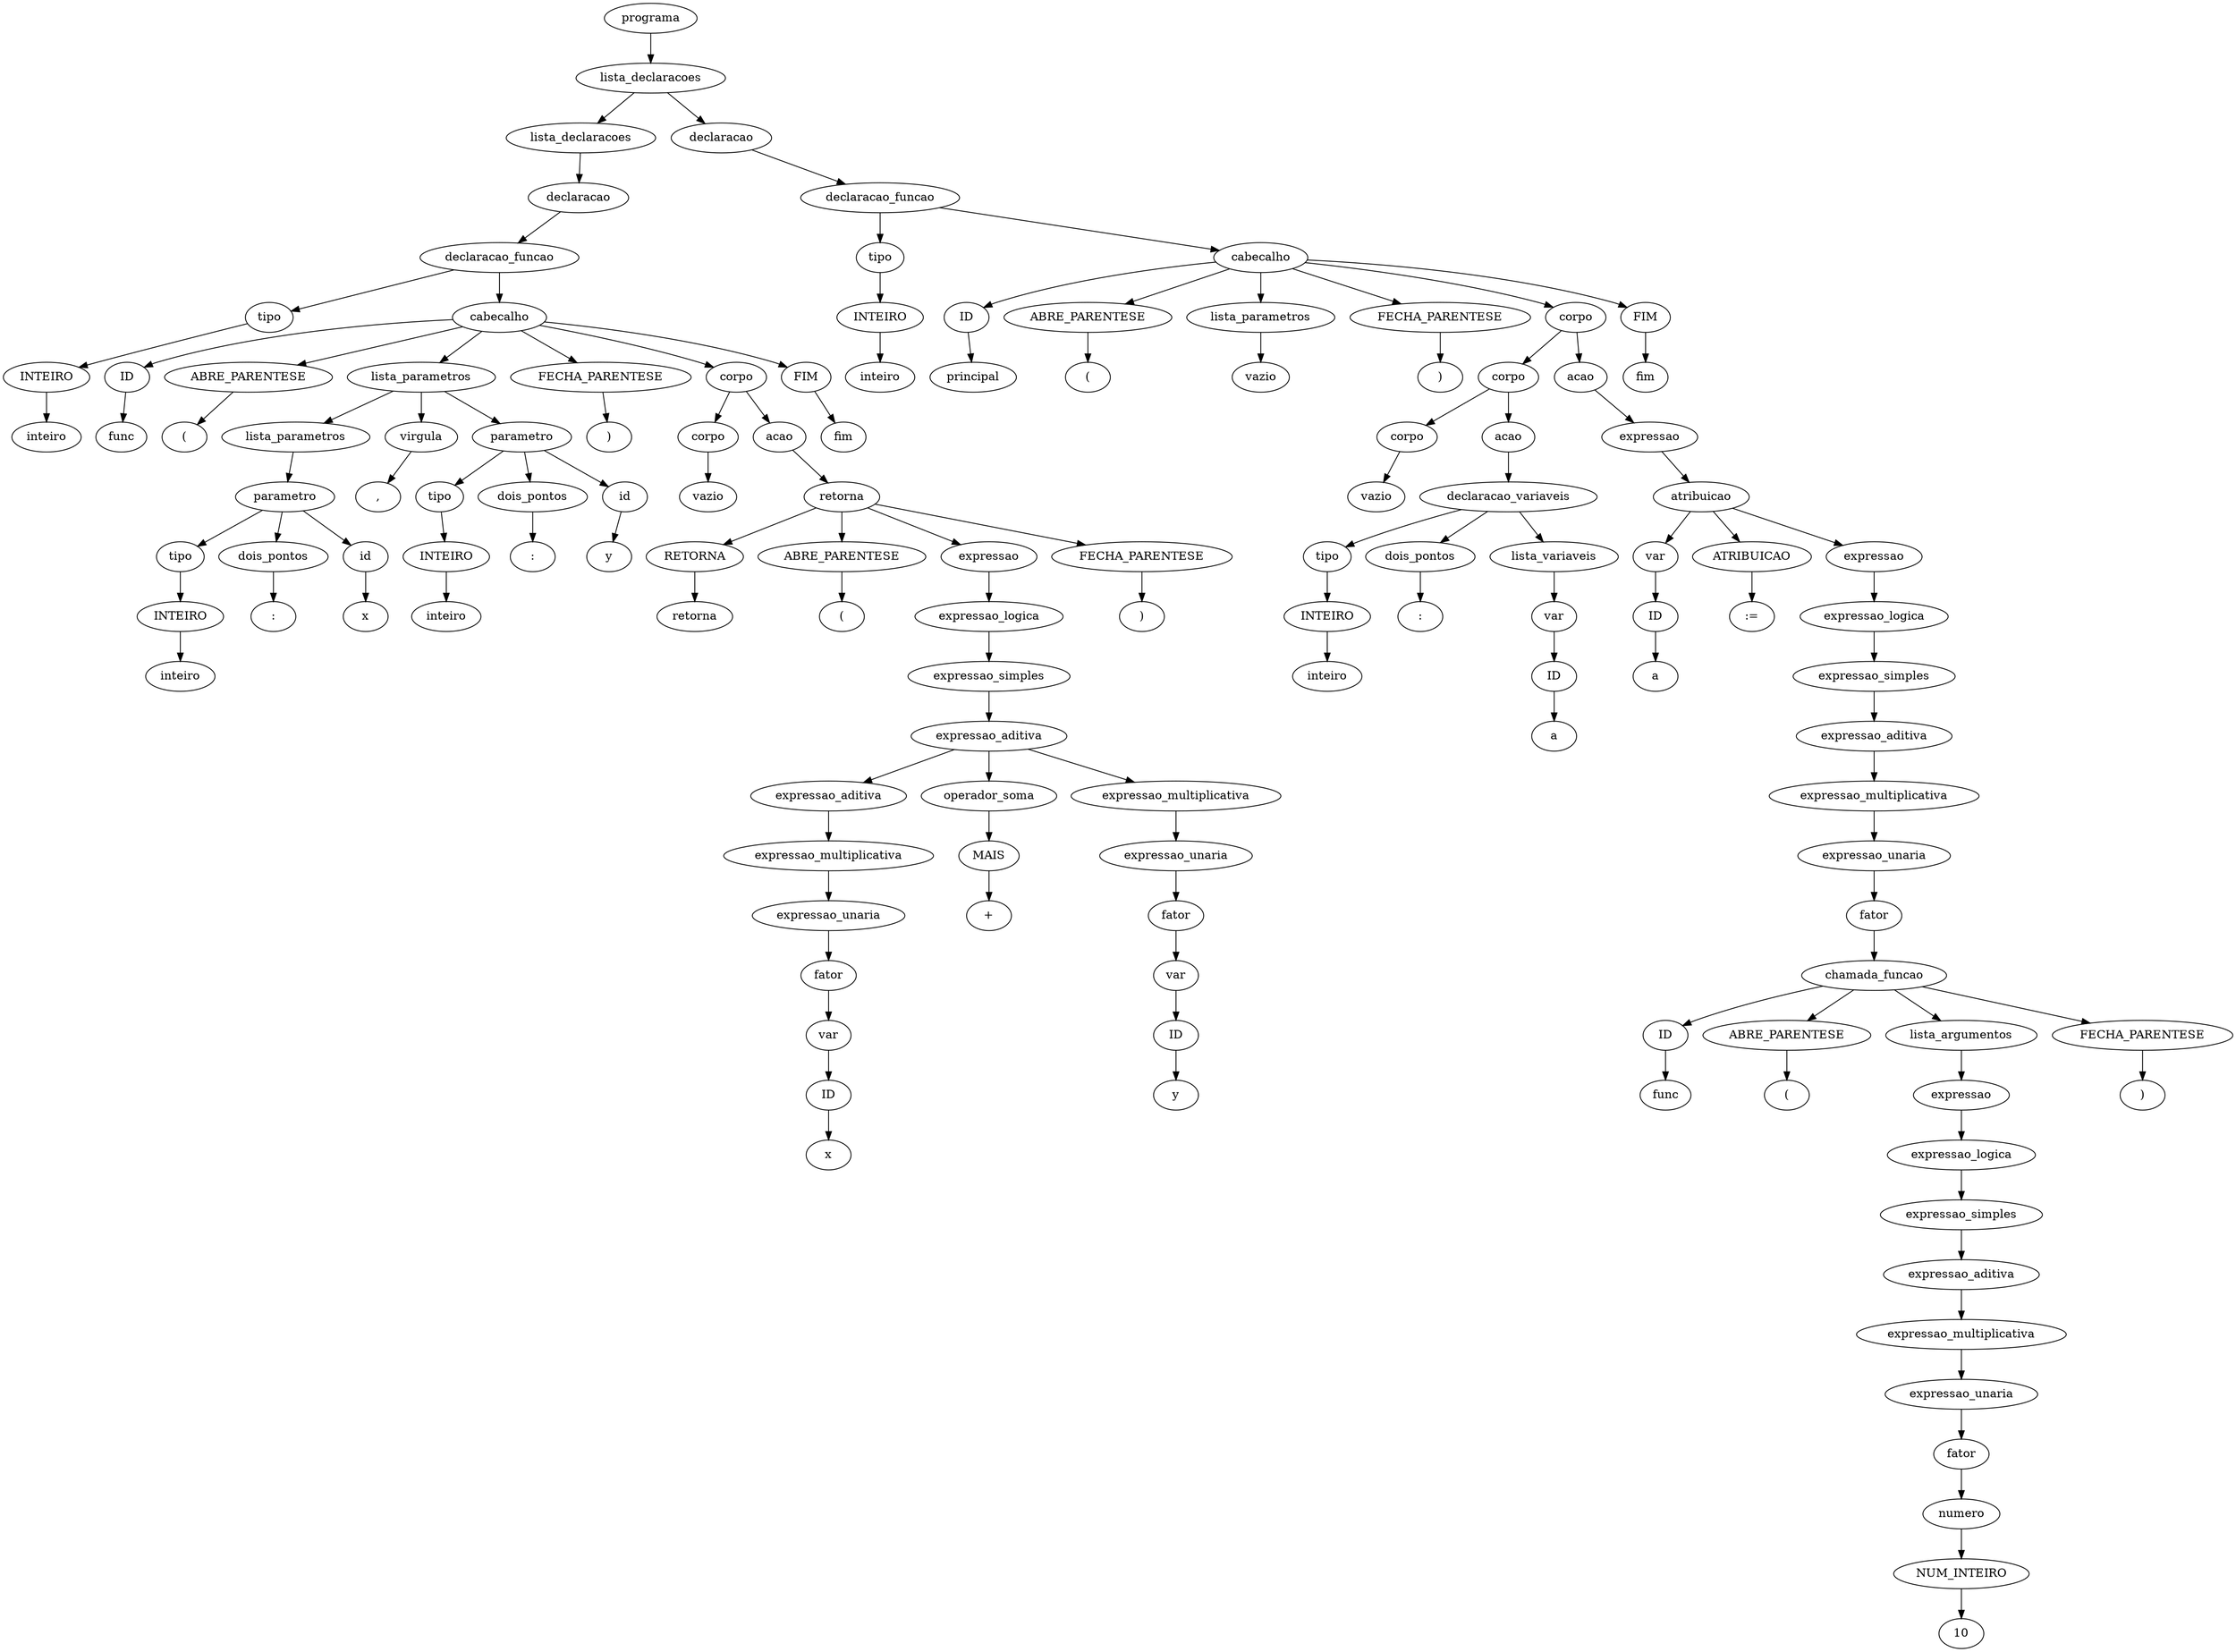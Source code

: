 digraph tree {
    "0x7f0d0d51c4c0" [label="programa"];
    "0x7f0d0d51caf0" [label="lista_declaracoes"];
    "0x7f0d0d51cfa0" [label="lista_declaracoes"];
    "0x7f0d0d51c1c0" [label="declaracao"];
    "0x7f0d0d51c970" [label="declaracao_funcao"];
    "0x7f0d0d51c6a0" [label="tipo"];
    "0x7f0d0d51c5b0" [label="INTEIRO"];
    "0x7f0d0d51c250" [label="inteiro"];
    "0x7f0d0d51c820" [label="cabecalho"];
    "0x7f0d0d53b2e0" [label="ID"];
    "0x7f0d0d53b310" [label="func"];
    "0x7f0d0d53b100" [label="ABRE_PARENTESE"];
    "0x7f0d0d53b1c0" [label="("];
    "0x7f0d0d51c730" [label="lista_parametros"];
    "0x7f0d0d51c040" [label="lista_parametros"];
    "0x7f0d0d51c610" [label="parametro"];
    "0x7f0d0d51c2b0" [label="tipo"];
    "0x7f0d0d51c4f0" [label="INTEIRO"];
    "0x7f0d0d51c760" [label="inteiro"];
    "0x7f0d0d51c340" [label="dois_pontos"];
    "0x7f0d0d51c8b0" [label=":"];
    "0x7f0d0d51c8e0" [label="id"];
    "0x7f0d0d51c910" [label="x"];
    "0x7f0d0d51c9a0" [label="virgula"];
    "0x7f0d0d51c7c0" [label=","];
    "0x7f0d0d51c580" [label="parametro"];
    "0x7f0d0d51c790" [label="tipo"];
    "0x7f0d0d51c880" [label="INTEIRO"];
    "0x7f0d0d51c9d0" [label="inteiro"];
    "0x7f0d0d51c700" [label="dois_pontos"];
    "0x7f0d0d51cb20" [label=":"];
    "0x7f0d0d51cb50" [label="id"];
    "0x7f0d0d51cb80" [label="y"];
    "0x7f0d0d53b0a0" [label="FECHA_PARENTESE"];
    "0x7f0d0d53b340" [label=")"];
    "0x7f0d0d51cc40" [label="corpo"];
    "0x7f0d0d51c850" [label="corpo"];
    "0x7f0d0d51c940" [label="vazio"];
    "0x7f0d0d51cc10" [label="acao"];
    "0x7f0d0d51ce50" [label="retorna"];
    "0x7f0d0d51cdf0" [label="RETORNA"];
    "0x7f0d0d53b1f0" [label="retorna"];
    "0x7f0d0d53b220" [label="ABRE_PARENTESE"];
    "0x7f0d0d53b250" [label="("];
    "0x7f0d0d53b0d0" [label="expressao"];
    "0x7f0d0d51cee0" [label="expressao_logica"];
    "0x7f0d0d51cdc0" [label="expressao_simples"];
    "0x7f0d0d51ceb0" [label="expressao_aditiva"];
    "0x7f0d0d51cca0" [label="expressao_aditiva"];
    "0x7f0d0d51cd90" [label="expressao_multiplicativa"];
    "0x7f0d0d51ca00" [label="expressao_unaria"];
    "0x7f0d0d51cc70" [label="fator"];
    "0x7f0d0d51c7f0" [label="var"];
    "0x7f0d0d51ca60" [label="ID"];
    "0x7f0d0d51cd60" [label="x"];
    "0x7f0d0d51cf10" [label="operador_soma"];
    "0x7f0d0d51cd30" [label="MAIS"];
    "0x7f0d0d51ce20" [label="+"];
    "0x7f0d0d53b070" [label="expressao_multiplicativa"];
    "0x7f0d0d51cf40" [label="expressao_unaria"];
    "0x7f0d0d51ce80" [label="fator"];
    "0x7f0d0d51ccd0" [label="var"];
    "0x7f0d0d51cd00" [label="ID"];
    "0x7f0d0d53b040" [label="y"];
    "0x7f0d0d53b280" [label="FECHA_PARENTESE"];
    "0x7f0d0d53b2b0" [label=")"];
    "0x7f0d0d53b370" [label="FIM"];
    "0x7f0d0d53b3a0" [label="fim"];
    "0x7f0d0d51c2e0" [label="declaracao"];
    "0x7f0d0d51c460" [label="declaracao_funcao"];
    "0x7f0d0d51c640" [label="tipo"];
    "0x7f0d0d51c5e0" [label="INTEIRO"];
    "0x7f0d0d51cbe0" [label="inteiro"];
    "0x7f0d0d53b580" [label="cabecalho"];
    "0x7f0d0d53b7c0" [label="ID"];
    "0x7f0d0d53b5b0" [label="principal"];
    "0x7f0d0d53bf10" [label="ABRE_PARENTESE"];
    "0x7f0d0d53bf40" [label="("];
    "0x7f0d0d53b190" [label="lista_parametros"];
    "0x7f0d0d51cf70" [label="vazio"];
    "0x7f0d0d53bf70" [label="FECHA_PARENTESE"];
    "0x7f0d0d53bfa0" [label=")"];
    "0x7f0d0d53be80" [label="corpo"];
    "0x7f0d0d53b6a0" [label="corpo"];
    "0x7f0d0d53b520" [label="corpo"];
    "0x7f0d0d51ca90" [label="vazio"];
    "0x7f0d0d53b550" [label="acao"];
    "0x7f0d0d53b640" [label="declaracao_variaveis"];
    "0x7f0d0d53b130" [label="tipo"];
    "0x7f0d0d53b490" [label="INTEIRO"];
    "0x7f0d0d53b610" [label="inteiro"];
    "0x7f0d0d53b700" [label="dois_pontos"];
    "0x7f0d0d53b820" [label=":"];
    "0x7f0d0d53b670" [label="lista_variaveis"];
    "0x7f0d0d53b4c0" [label="var"];
    "0x7f0d0d53b460" [label="ID"];
    "0x7f0d0d53b760" [label="a"];
    "0x7f0d0d53bb80" [label="acao"];
    "0x7f0d0d53b7f0" [label="expressao"];
    "0x7f0d0d53b910" [label="atribuicao"];
    "0x7f0d0d53b430" [label="var"];
    "0x7f0d0d53b4f0" [label="ID"];
    "0x7f0d0d53b850" [label="a"];
    "0x7f0d0d53bc10" [label="ATRIBUICAO"];
    "0x7f0d0d53be50" [label=":="];
    "0x7f0d0d53b8e0" [label="expressao"];
    "0x7f0d0d53be20" [label="expressao_logica"];
    "0x7f0d0d53bc70" [label="expressao_simples"];
    "0x7f0d0d53b8b0" [label="expressao_aditiva"];
    "0x7f0d0d53bdf0" [label="expressao_multiplicativa"];
    "0x7f0d0d53bbb0" [label="expressao_unaria"];
    "0x7f0d0d53bcd0" [label="fator"];
    "0x7f0d0d53bb50" [label="chamada_funcao"];
    "0x7f0d0d53bbe0" [label="ID"];
    "0x7f0d0d53bd00" [label="func"];
    "0x7f0d0d53bd30" [label="ABRE_PARENTESE"];
    "0x7f0d0d53bd60" [label="("];
    "0x7f0d0d53bb20" [label="lista_argumentos"];
    "0x7f0d0d53baf0" [label="expressao"];
    "0x7f0d0d53bac0" [label="expressao_logica"];
    "0x7f0d0d53ba30" [label="expressao_simples"];
    "0x7f0d0d53b9a0" [label="expressao_aditiva"];
    "0x7f0d0d53ba90" [label="expressao_multiplicativa"];
    "0x7f0d0d53b880" [label="expressao_unaria"];
    "0x7f0d0d53b970" [label="fator"];
    "0x7f0d0d53b730" [label="numero"];
    "0x7f0d0d53b6d0" [label="NUM_INTEIRO"];
    "0x7f0d0d53ba60" [label="10"];
    "0x7f0d0d53bd90" [label="FECHA_PARENTESE"];
    "0x7f0d0d53bdc0" [label=")"];
    "0x7f0d0d53bfd0" [label="FIM"];
    "0x7f0d0d4ca040" [label="fim"];
    "0x7f0d0d51c4c0" -> "0x7f0d0d51caf0";
    "0x7f0d0d51caf0" -> "0x7f0d0d51cfa0";
    "0x7f0d0d51caf0" -> "0x7f0d0d51c2e0";
    "0x7f0d0d51cfa0" -> "0x7f0d0d51c1c0";
    "0x7f0d0d51c1c0" -> "0x7f0d0d51c970";
    "0x7f0d0d51c970" -> "0x7f0d0d51c6a0";
    "0x7f0d0d51c970" -> "0x7f0d0d51c820";
    "0x7f0d0d51c6a0" -> "0x7f0d0d51c5b0";
    "0x7f0d0d51c5b0" -> "0x7f0d0d51c250";
    "0x7f0d0d51c820" -> "0x7f0d0d53b2e0";
    "0x7f0d0d51c820" -> "0x7f0d0d53b100";
    "0x7f0d0d51c820" -> "0x7f0d0d51c730";
    "0x7f0d0d51c820" -> "0x7f0d0d53b0a0";
    "0x7f0d0d51c820" -> "0x7f0d0d51cc40";
    "0x7f0d0d51c820" -> "0x7f0d0d53b370";
    "0x7f0d0d53b2e0" -> "0x7f0d0d53b310";
    "0x7f0d0d53b100" -> "0x7f0d0d53b1c0";
    "0x7f0d0d51c730" -> "0x7f0d0d51c040";
    "0x7f0d0d51c730" -> "0x7f0d0d51c9a0";
    "0x7f0d0d51c730" -> "0x7f0d0d51c580";
    "0x7f0d0d51c040" -> "0x7f0d0d51c610";
    "0x7f0d0d51c610" -> "0x7f0d0d51c2b0";
    "0x7f0d0d51c610" -> "0x7f0d0d51c340";
    "0x7f0d0d51c610" -> "0x7f0d0d51c8e0";
    "0x7f0d0d51c2b0" -> "0x7f0d0d51c4f0";
    "0x7f0d0d51c4f0" -> "0x7f0d0d51c760";
    "0x7f0d0d51c340" -> "0x7f0d0d51c8b0";
    "0x7f0d0d51c8e0" -> "0x7f0d0d51c910";
    "0x7f0d0d51c9a0" -> "0x7f0d0d51c7c0";
    "0x7f0d0d51c580" -> "0x7f0d0d51c790";
    "0x7f0d0d51c580" -> "0x7f0d0d51c700";
    "0x7f0d0d51c580" -> "0x7f0d0d51cb50";
    "0x7f0d0d51c790" -> "0x7f0d0d51c880";
    "0x7f0d0d51c880" -> "0x7f0d0d51c9d0";
    "0x7f0d0d51c700" -> "0x7f0d0d51cb20";
    "0x7f0d0d51cb50" -> "0x7f0d0d51cb80";
    "0x7f0d0d53b0a0" -> "0x7f0d0d53b340";
    "0x7f0d0d51cc40" -> "0x7f0d0d51c850";
    "0x7f0d0d51cc40" -> "0x7f0d0d51cc10";
    "0x7f0d0d51c850" -> "0x7f0d0d51c940";
    "0x7f0d0d51cc10" -> "0x7f0d0d51ce50";
    "0x7f0d0d51ce50" -> "0x7f0d0d51cdf0";
    "0x7f0d0d51ce50" -> "0x7f0d0d53b220";
    "0x7f0d0d51ce50" -> "0x7f0d0d53b0d0";
    "0x7f0d0d51ce50" -> "0x7f0d0d53b280";
    "0x7f0d0d51cdf0" -> "0x7f0d0d53b1f0";
    "0x7f0d0d53b220" -> "0x7f0d0d53b250";
    "0x7f0d0d53b0d0" -> "0x7f0d0d51cee0";
    "0x7f0d0d51cee0" -> "0x7f0d0d51cdc0";
    "0x7f0d0d51cdc0" -> "0x7f0d0d51ceb0";
    "0x7f0d0d51ceb0" -> "0x7f0d0d51cca0";
    "0x7f0d0d51ceb0" -> "0x7f0d0d51cf10";
    "0x7f0d0d51ceb0" -> "0x7f0d0d53b070";
    "0x7f0d0d51cca0" -> "0x7f0d0d51cd90";
    "0x7f0d0d51cd90" -> "0x7f0d0d51ca00";
    "0x7f0d0d51ca00" -> "0x7f0d0d51cc70";
    "0x7f0d0d51cc70" -> "0x7f0d0d51c7f0";
    "0x7f0d0d51c7f0" -> "0x7f0d0d51ca60";
    "0x7f0d0d51ca60" -> "0x7f0d0d51cd60";
    "0x7f0d0d51cf10" -> "0x7f0d0d51cd30";
    "0x7f0d0d51cd30" -> "0x7f0d0d51ce20";
    "0x7f0d0d53b070" -> "0x7f0d0d51cf40";
    "0x7f0d0d51cf40" -> "0x7f0d0d51ce80";
    "0x7f0d0d51ce80" -> "0x7f0d0d51ccd0";
    "0x7f0d0d51ccd0" -> "0x7f0d0d51cd00";
    "0x7f0d0d51cd00" -> "0x7f0d0d53b040";
    "0x7f0d0d53b280" -> "0x7f0d0d53b2b0";
    "0x7f0d0d53b370" -> "0x7f0d0d53b3a0";
    "0x7f0d0d51c2e0" -> "0x7f0d0d51c460";
    "0x7f0d0d51c460" -> "0x7f0d0d51c640";
    "0x7f0d0d51c460" -> "0x7f0d0d53b580";
    "0x7f0d0d51c640" -> "0x7f0d0d51c5e0";
    "0x7f0d0d51c5e0" -> "0x7f0d0d51cbe0";
    "0x7f0d0d53b580" -> "0x7f0d0d53b7c0";
    "0x7f0d0d53b580" -> "0x7f0d0d53bf10";
    "0x7f0d0d53b580" -> "0x7f0d0d53b190";
    "0x7f0d0d53b580" -> "0x7f0d0d53bf70";
    "0x7f0d0d53b580" -> "0x7f0d0d53be80";
    "0x7f0d0d53b580" -> "0x7f0d0d53bfd0";
    "0x7f0d0d53b7c0" -> "0x7f0d0d53b5b0";
    "0x7f0d0d53bf10" -> "0x7f0d0d53bf40";
    "0x7f0d0d53b190" -> "0x7f0d0d51cf70";
    "0x7f0d0d53bf70" -> "0x7f0d0d53bfa0";
    "0x7f0d0d53be80" -> "0x7f0d0d53b6a0";
    "0x7f0d0d53be80" -> "0x7f0d0d53bb80";
    "0x7f0d0d53b6a0" -> "0x7f0d0d53b520";
    "0x7f0d0d53b6a0" -> "0x7f0d0d53b550";
    "0x7f0d0d53b520" -> "0x7f0d0d51ca90";
    "0x7f0d0d53b550" -> "0x7f0d0d53b640";
    "0x7f0d0d53b640" -> "0x7f0d0d53b130";
    "0x7f0d0d53b640" -> "0x7f0d0d53b700";
    "0x7f0d0d53b640" -> "0x7f0d0d53b670";
    "0x7f0d0d53b130" -> "0x7f0d0d53b490";
    "0x7f0d0d53b490" -> "0x7f0d0d53b610";
    "0x7f0d0d53b700" -> "0x7f0d0d53b820";
    "0x7f0d0d53b670" -> "0x7f0d0d53b4c0";
    "0x7f0d0d53b4c0" -> "0x7f0d0d53b460";
    "0x7f0d0d53b460" -> "0x7f0d0d53b760";
    "0x7f0d0d53bb80" -> "0x7f0d0d53b7f0";
    "0x7f0d0d53b7f0" -> "0x7f0d0d53b910";
    "0x7f0d0d53b910" -> "0x7f0d0d53b430";
    "0x7f0d0d53b910" -> "0x7f0d0d53bc10";
    "0x7f0d0d53b910" -> "0x7f0d0d53b8e0";
    "0x7f0d0d53b430" -> "0x7f0d0d53b4f0";
    "0x7f0d0d53b4f0" -> "0x7f0d0d53b850";
    "0x7f0d0d53bc10" -> "0x7f0d0d53be50";
    "0x7f0d0d53b8e0" -> "0x7f0d0d53be20";
    "0x7f0d0d53be20" -> "0x7f0d0d53bc70";
    "0x7f0d0d53bc70" -> "0x7f0d0d53b8b0";
    "0x7f0d0d53b8b0" -> "0x7f0d0d53bdf0";
    "0x7f0d0d53bdf0" -> "0x7f0d0d53bbb0";
    "0x7f0d0d53bbb0" -> "0x7f0d0d53bcd0";
    "0x7f0d0d53bcd0" -> "0x7f0d0d53bb50";
    "0x7f0d0d53bb50" -> "0x7f0d0d53bbe0";
    "0x7f0d0d53bb50" -> "0x7f0d0d53bd30";
    "0x7f0d0d53bb50" -> "0x7f0d0d53bb20";
    "0x7f0d0d53bb50" -> "0x7f0d0d53bd90";
    "0x7f0d0d53bbe0" -> "0x7f0d0d53bd00";
    "0x7f0d0d53bd30" -> "0x7f0d0d53bd60";
    "0x7f0d0d53bb20" -> "0x7f0d0d53baf0";
    "0x7f0d0d53baf0" -> "0x7f0d0d53bac0";
    "0x7f0d0d53bac0" -> "0x7f0d0d53ba30";
    "0x7f0d0d53ba30" -> "0x7f0d0d53b9a0";
    "0x7f0d0d53b9a0" -> "0x7f0d0d53ba90";
    "0x7f0d0d53ba90" -> "0x7f0d0d53b880";
    "0x7f0d0d53b880" -> "0x7f0d0d53b970";
    "0x7f0d0d53b970" -> "0x7f0d0d53b730";
    "0x7f0d0d53b730" -> "0x7f0d0d53b6d0";
    "0x7f0d0d53b6d0" -> "0x7f0d0d53ba60";
    "0x7f0d0d53bd90" -> "0x7f0d0d53bdc0";
    "0x7f0d0d53bfd0" -> "0x7f0d0d4ca040";
}

